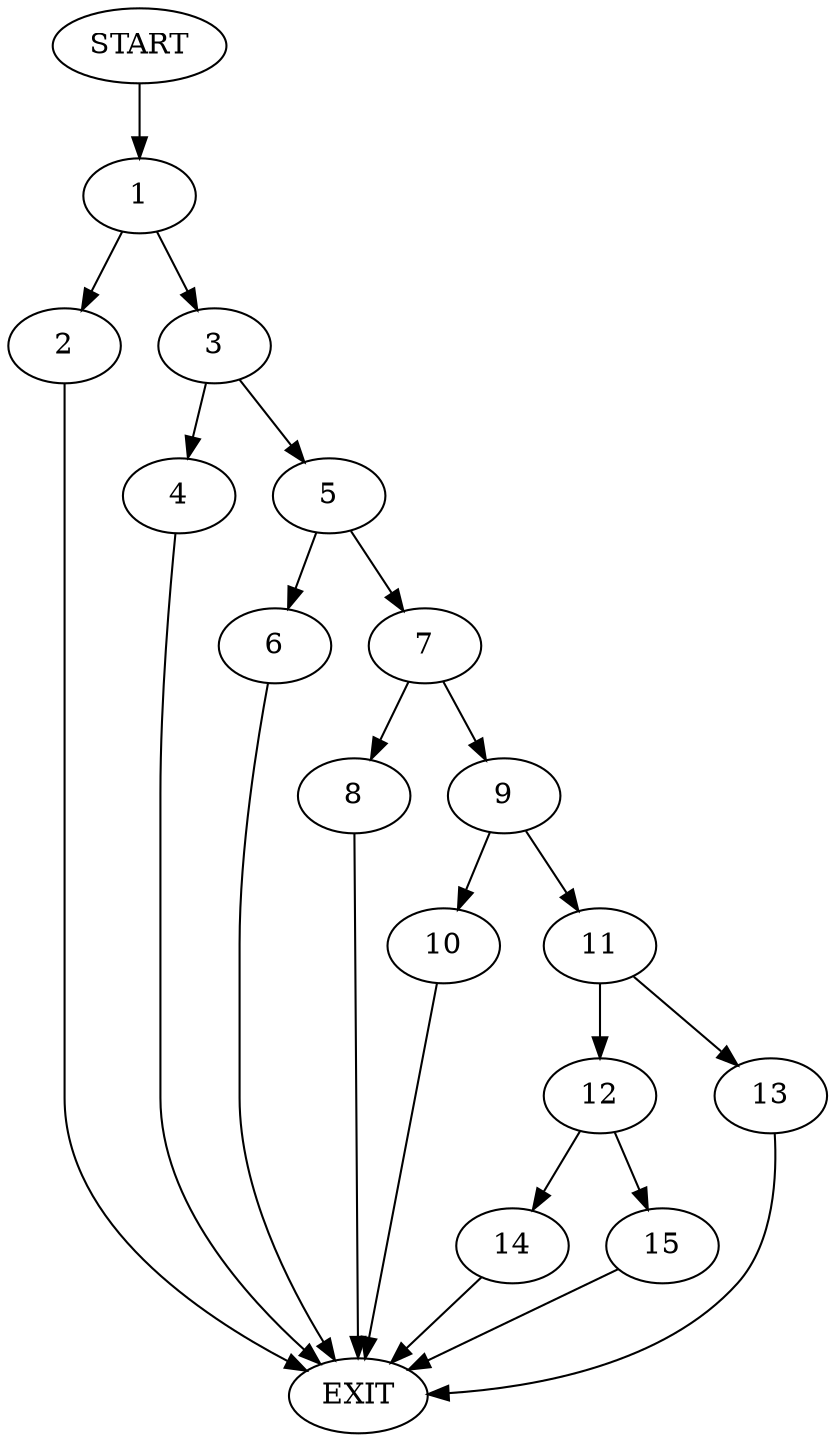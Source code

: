 digraph {
0 [label="START"]
16 [label="EXIT"]
0 -> 1
1 -> 2
1 -> 3
3 -> 4
3 -> 5
2 -> 16
5 -> 6
5 -> 7
4 -> 16
6 -> 16
7 -> 8
7 -> 9
9 -> 10
9 -> 11
8 -> 16
10 -> 16
11 -> 12
11 -> 13
12 -> 14
12 -> 15
13 -> 16
15 -> 16
14 -> 16
}
